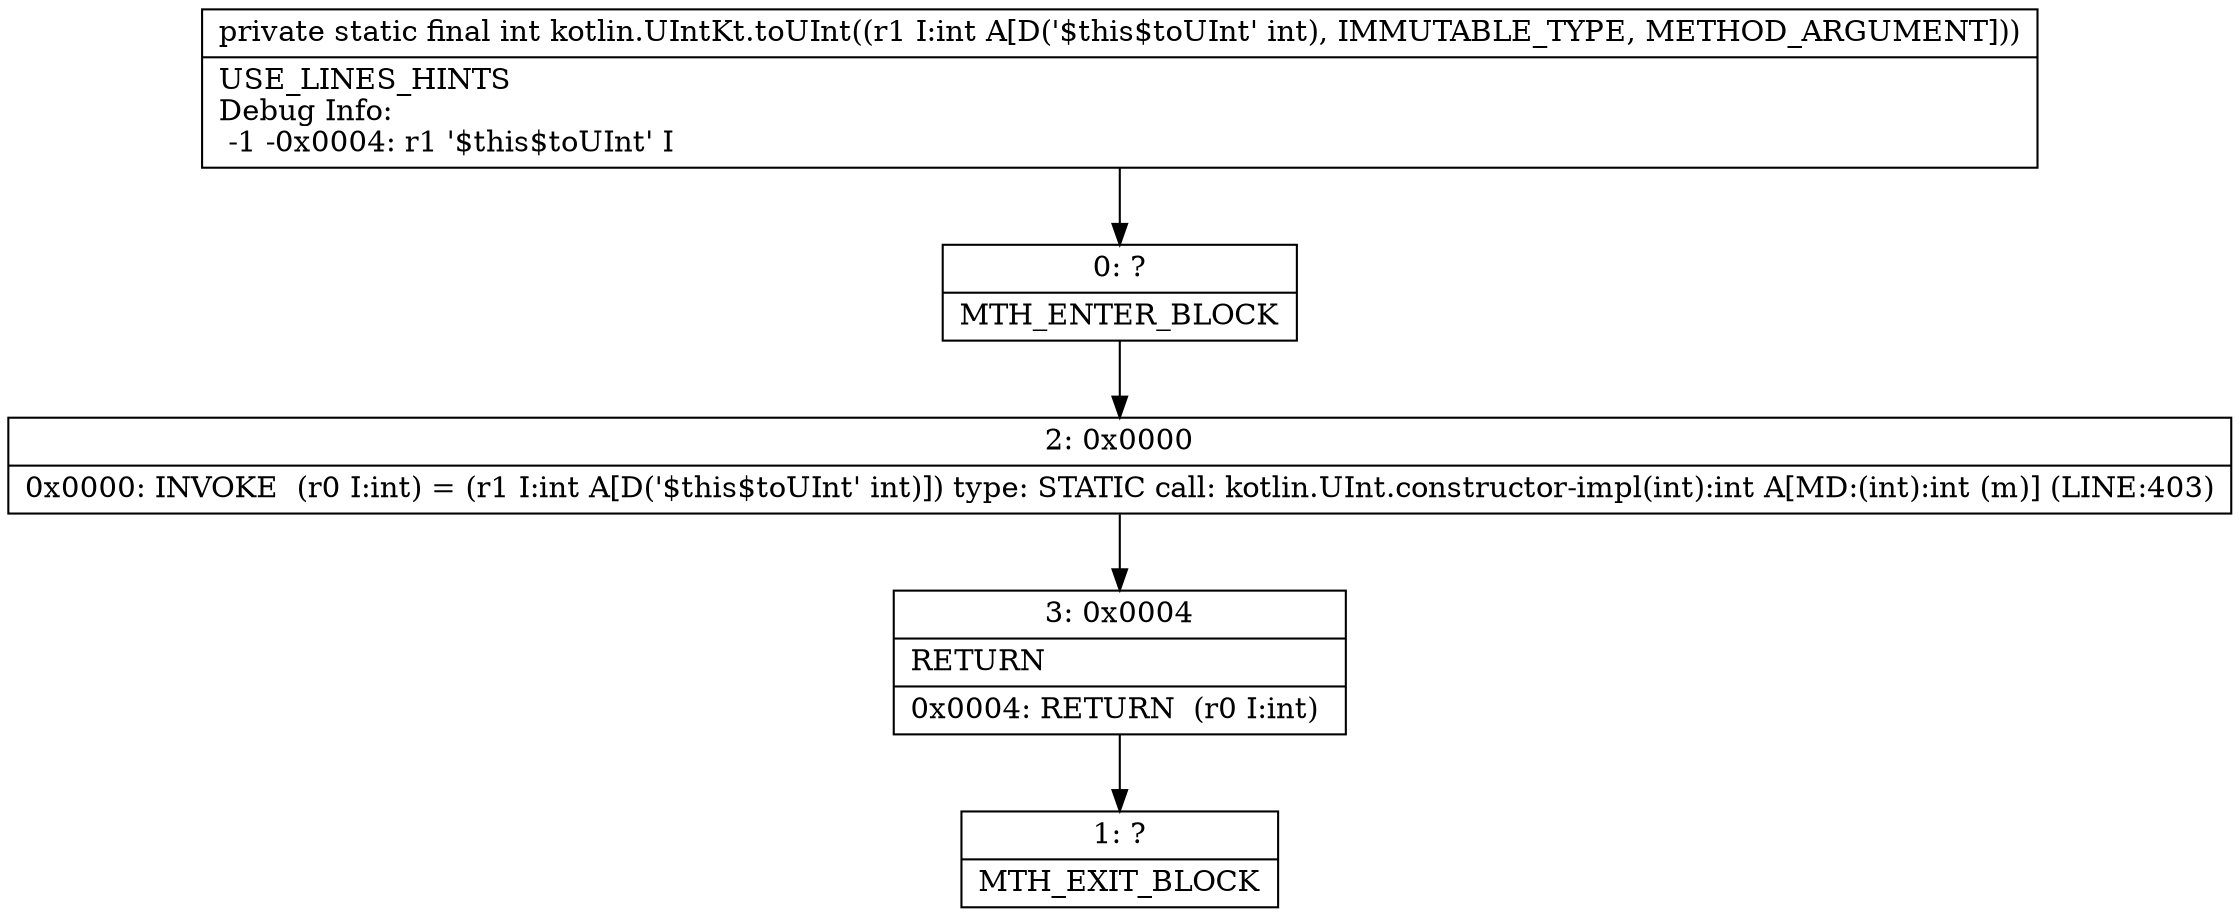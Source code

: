 digraph "CFG forkotlin.UIntKt.toUInt(I)I" {
Node_0 [shape=record,label="{0\:\ ?|MTH_ENTER_BLOCK\l}"];
Node_2 [shape=record,label="{2\:\ 0x0000|0x0000: INVOKE  (r0 I:int) = (r1 I:int A[D('$this$toUInt' int)]) type: STATIC call: kotlin.UInt.constructor\-impl(int):int A[MD:(int):int (m)] (LINE:403)\l}"];
Node_3 [shape=record,label="{3\:\ 0x0004|RETURN\l|0x0004: RETURN  (r0 I:int) \l}"];
Node_1 [shape=record,label="{1\:\ ?|MTH_EXIT_BLOCK\l}"];
MethodNode[shape=record,label="{private static final int kotlin.UIntKt.toUInt((r1 I:int A[D('$this$toUInt' int), IMMUTABLE_TYPE, METHOD_ARGUMENT]))  | USE_LINES_HINTS\lDebug Info:\l  \-1 \-0x0004: r1 '$this$toUInt' I\l}"];
MethodNode -> Node_0;Node_0 -> Node_2;
Node_2 -> Node_3;
Node_3 -> Node_1;
}

